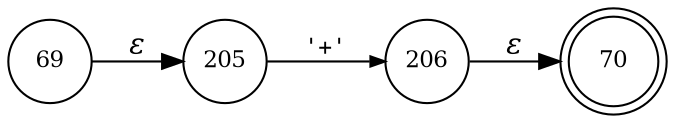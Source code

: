 digraph ATN {
rankdir=LR;
s70[fontsize=11, label="70", shape=doublecircle, fixedsize=true, width=.6];
s69[fontsize=11,label="69", shape=circle, fixedsize=true, width=.55, peripheries=1];
s205[fontsize=11,label="205", shape=circle, fixedsize=true, width=.55, peripheries=1];
s206[fontsize=11,label="206", shape=circle, fixedsize=true, width=.55, peripheries=1];
s69 -> s205 [fontname="Times-Italic", label="&epsilon;"];
s205 -> s206 [fontsize=11, fontname="Courier", arrowsize=.7, label = "'+'", arrowhead = normal];
s206 -> s70 [fontname="Times-Italic", label="&epsilon;"];
}